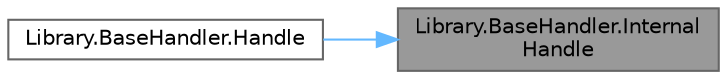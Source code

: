 digraph "Library.BaseHandler.InternalHandle"
{
 // INTERACTIVE_SVG=YES
 // LATEX_PDF_SIZE
  bgcolor="transparent";
  edge [fontname=Helvetica,fontsize=10,labelfontname=Helvetica,labelfontsize=10];
  node [fontname=Helvetica,fontsize=10,shape=box,height=0.2,width=0.4];
  rankdir="RL";
  Node1 [label="Library.BaseHandler.Internal\lHandle",height=0.2,width=0.4,color="gray40", fillcolor="grey60", style="filled", fontcolor="black",tooltip="Este método debe ser sobreescrito por las clases sucesores. La clase sucesora procesa el mensaje y as..."];
  Node1 -> Node2 [dir="back",color="steelblue1",style="solid"];
  Node2 [label="Library.BaseHandler.Handle",height=0.2,width=0.4,color="grey40", fillcolor="white", style="filled",URL="$classLibrary_1_1BaseHandler.html#ab22b2fb5cc9e6488901d5a54e3db02af",tooltip="Procesa el mensaje o lo pasa al siguiente \"handler\" si existe."];
}
